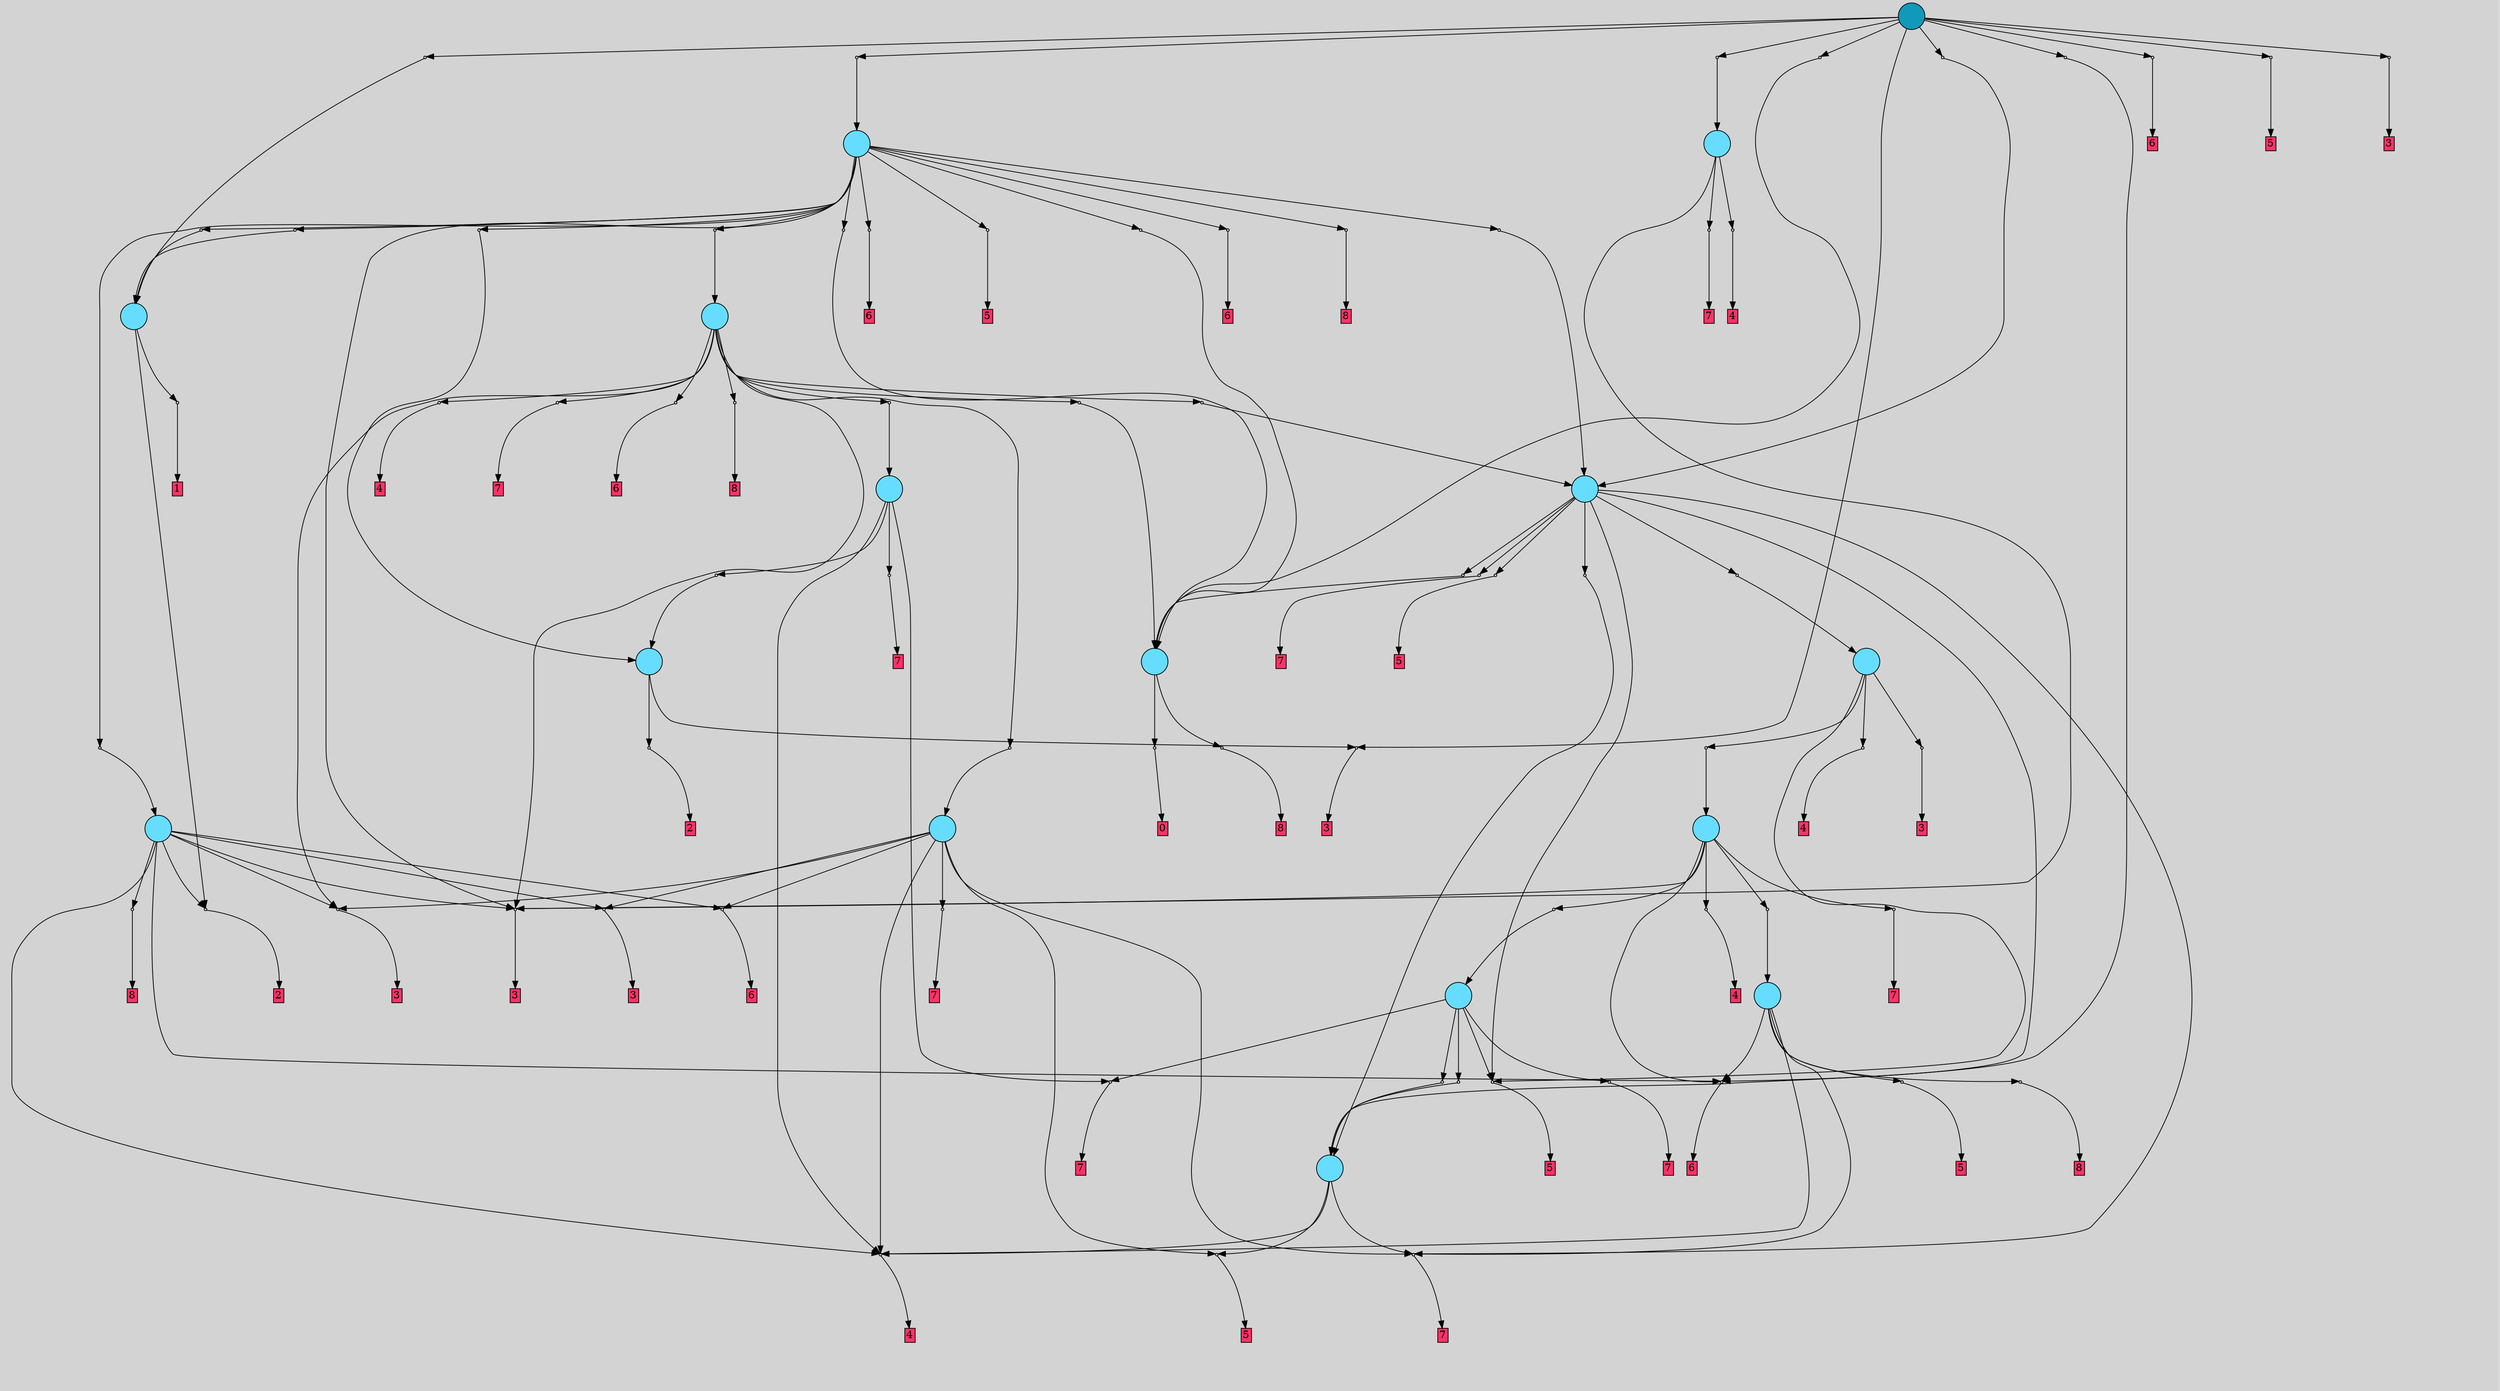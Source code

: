 // File exported with GEGELATI v1.3.1
// On the 2024-04-03 06:16:53
// With the File::TPGGraphDotExporter
digraph{
	graph[pad = "0.212, 0.055" bgcolor = lightgray]
	node[shape=circle style = filled label = ""]
		T1 [fillcolor="#66ddff"]
		T2 [fillcolor="#66ddff"]
		T3 [fillcolor="#66ddff"]
		T4 [fillcolor="#66ddff"]
		T8 [fillcolor="#66ddff"]
		T19 [fillcolor="#66ddff"]
		T55 [fillcolor="#66ddff"]
		T66 [fillcolor="#66ddff"]
		T83 [fillcolor="#66ddff"]
		T88 [fillcolor="#66ddff"]
		T117 [fillcolor="#66ddff"]
		T147 [fillcolor="#66ddff"]
		T175 [fillcolor="#66ddff"]
		T254 [fillcolor="#66ddff"]
		T634 [fillcolor="#66ddff"]
		T643 [fillcolor="#1199bb"]
		P15731 [fillcolor="#cccccc" shape=point] //
		I15731 [shape=box style=invis label="6|3&1|4#2|0&#92;n5|6&0|1#3|7&#92;n2|2&0|0#0|0&#92;n5|4&0|3#1|1&#92;n5|2&2|5#3|4&#92;n5|4&4|0#0|1&#92;n1|2&1|3#1|5&#92;n8|4&3|0#0|0&#92;n4|6&2|6#3|2&#92;n0|2&2|6#4|4&#92;n"]
		P15731 -> I15731[style=invis]
		A9528 [fillcolor="#ff3366" shape=box margin=0.03 width=0 height=0 label="1"]
		T1 -> P15731 -> A9528
		P15732 [fillcolor="#cccccc" shape=point] //
		I15732 [shape=box style=invis label="3|3&0|3#2|3&#92;n0|6&2|4#1|6&#92;n8|3&3|1#3|7&#92;n5|4&2|7#4|1&#92;n2|6&2|0#1|2&#92;n5|1&1|4#1|1&#92;n5|2&4|2#0|4&#92;n"]
		P15732 -> I15732[style=invis]
		A9529 [fillcolor="#ff3366" shape=box margin=0.03 width=0 height=0 label="2"]
		T1 -> P15732 -> A9529
		P15733 [fillcolor="#cccccc" shape=point] //
		I15733 [shape=box style=invis label="7|5&1|1#4|7&#92;n1|3&0|0#4|5&#92;n0|6&4|5#4|4&#92;n7|5&2|0#4|0&#92;n2|1&0|2#3|7&#92;n2|0&2|1#4|7&#92;n"]
		P15733 -> I15733[style=invis]
		A9530 [fillcolor="#ff3366" shape=box margin=0.03 width=0 height=0 label="2"]
		T2 -> P15733 -> A9530
		P15734 [fillcolor="#cccccc" shape=point] //
		I15734 [shape=box style=invis label="8|5&1|1#2|4&#92;n3|6&3|2#0|3&#92;n5|0&0|7#1|1&#92;n3|1&4|2#3|4&#92;n3|2&2|3#0|6&#92;n2|6&3|7#3|5&#92;n8|1&3|5#1|4&#92;n"]
		P15734 -> I15734[style=invis]
		A9531 [fillcolor="#ff3366" shape=box margin=0.03 width=0 height=0 label="3"]
		T2 -> P15734 -> A9531
		P15735 [fillcolor="#cccccc" shape=point] //
		I15735 [shape=box style=invis label="1|7&0|1#0|1&#92;n6|3&1|3#0|5&#92;n"]
		P15735 -> I15735[style=invis]
		A9532 [fillcolor="#ff3366" shape=box margin=0.03 width=0 height=0 label="3"]
		T3 -> P15735 -> A9532
		P15736 [fillcolor="#cccccc" shape=point] //
		I15736 [shape=box style=invis label="5|4&2|5#4|0&#92;n0|7&3|5#4|3&#92;n1|5&3|3#2|4&#92;n8|1&1|6#1|5&#92;n6|4&4|2#2|4&#92;n6|4&2|4#1|3&#92;n8|4&1|7#2|7&#92;n6|1&3|7#3|5&#92;n1|0&4|4#3|5&#92;n6|3&2|4#0|3&#92;n"]
		P15736 -> I15736[style=invis]
		A9533 [fillcolor="#ff3366" shape=box margin=0.03 width=0 height=0 label="4"]
		T3 -> P15736 -> A9533
		P15737 [fillcolor="#cccccc" shape=point] //
		I15737 [shape=box style=invis label="0|2&1|1#4|7&#92;n3|5&2|7#1|0&#92;n5|2&0|6#3|3&#92;n8|6&4|6#3|1&#92;n4|0&4|6#0|1&#92;n7|6&1|4#1|2&#92;n"]
		P15737 -> I15737[style=invis]
		A9534 [fillcolor="#ff3366" shape=box margin=0.03 width=0 height=0 label="4"]
		T4 -> P15737 -> A9534
		P15738 [fillcolor="#cccccc" shape=point] //
		I15738 [shape=box style=invis label="6|2&0|1#3|7&#92;n7|7&4|2#2|5&#92;n0|4&4|1#2|3&#92;n3|6&2|6#4|7&#92;n4|3&1|7#3|2&#92;n3|6&1|6#3|1&#92;n4|4&4|5#2|2&#92;n6|2&2|3#3|3&#92;n2|6&3|7#0|0&#92;n"]
		P15738 -> I15738[style=invis]
		A9535 [fillcolor="#ff3366" shape=box margin=0.03 width=0 height=0 label="5"]
		T4 -> P15738 -> A9535
		P15739 [fillcolor="#cccccc" shape=point] //
		I15739 [shape=box style=invis label="7|4&2|0#3|7&#92;n"]
		P15739 -> I15739[style=invis]
		A9536 [fillcolor="#ff3366" shape=box margin=0.03 width=0 height=0 label="8"]
		T8 -> P15739 -> A9536
		P15740 [fillcolor="#cccccc" shape=point] //
		I15740 [shape=box style=invis label="4|7&4|5#3|7&#92;n6|0&4|6#2|6&#92;n2|1&3|2#2|3&#92;n4|6&3|5#4|6&#92;n1|3&4|3#1|5&#92;n1|0&1|6#4|0&#92;n0|6&3|6#3|2&#92;n6|3&4|6#4|5&#92;n"]
		P15740 -> I15740[style=invis]
		A9537 [fillcolor="#ff3366" shape=box margin=0.03 width=0 height=0 label="0"]
		T8 -> P15740 -> A9537
		P15741 [fillcolor="#cccccc" shape=point] //
		I15741 [shape=box style=invis label="5|1&3|1#1|2&#92;n2|5&2|7#2|3&#92;n5|4&3|6#1|6&#92;n5|5&1|0#2|2&#92;n6|1&4|3#2|1&#92;n8|0&2|0#2|4&#92;n"]
		P15741 -> I15741[style=invis]
		A9538 [fillcolor="#ff3366" shape=box margin=0.03 width=0 height=0 label="7"]
		T3 -> P15741 -> A9538
		P15742 [fillcolor="#cccccc" shape=point] //
		I15742 [shape=box style=invis label="7|7&4|1#3|5&#92;n7|4&3|3#2|0&#92;n4|2&3|4#1|1&#92;n4|2&0|3#0|1&#92;n2|7&3|7#0|4&#92;n0|5&0|3#2|2&#92;n0|2&0|1#0|7&#92;n4|5&3|5#1|0&#92;n5|7&3|4#2|2&#92;n"]
		P15742 -> I15742[style=invis]
		A9539 [fillcolor="#ff3366" shape=box margin=0.03 width=0 height=0 label="7"]
		T4 -> P15742 -> A9539
		T19 -> P15737
		P15743 [fillcolor="#cccccc" shape=point] //
		I15743 [shape=box style=invis label="6|2&0|1#3|7&#92;n7|7&4|2#2|5&#92;n0|4&4|1#2|3&#92;n1|0&3|5#1|5&#92;n3|6&2|6#4|7&#92;n4|3&1|7#3|2&#92;n4|4&4|5#2|2&#92;n3|6&1|6#3|1&#92;n6|2&2|3#3|3&#92;n2|0&3|7#0|0&#92;n"]
		P15743 -> I15743[style=invis]
		A9540 [fillcolor="#ff3366" shape=box margin=0.03 width=0 height=0 label="5"]
		T19 -> P15743 -> A9540
		P15744 [fillcolor="#cccccc" shape=point] //
		I15744 [shape=box style=invis label="4|7&1|1#1|7&#92;n1|1&0|6#2|1&#92;n7|1&4|2#4|1&#92;n1|3&3|7#1|5&#92;n3|6&0|0#1|0&#92;n4|6&2|7#3|5&#92;n"]
		P15744 -> I15744[style=invis]
		A9541 [fillcolor="#ff3366" shape=box margin=0.03 width=0 height=0 label="6"]
		T19 -> P15744 -> A9541
		T19 -> P15742
		P15745 [fillcolor="#cccccc" shape=point] //
		I15745 [shape=box style=invis label="7|7&3|3#1|5&#92;n7|4&2|0#3|7&#92;n"]
		P15745 -> I15745[style=invis]
		A9542 [fillcolor="#ff3366" shape=box margin=0.03 width=0 height=0 label="8"]
		T19 -> P15745 -> A9542
		P15746 [fillcolor="#cccccc" shape=point] //
		I15746 [shape=box style=invis label="4|5&3|5#1|0&#92;n1|0&1|7#4|6&#92;n5|4&3|3#2|0&#92;n4|2&3|4#1|1&#92;n2|7&3|7#0|4&#92;n0|5&0|3#2|2&#92;n0|2&0|1#0|7&#92;n7|7&4|1#3|5&#92;n5|7&3|4#2|2&#92;n"]
		P15746 -> I15746[style=invis]
		A9543 [fillcolor="#ff3366" shape=box margin=0.03 width=0 height=0 label="7"]
		T55 -> P15746 -> A9543
		T55 -> P15737
		P15747 [fillcolor="#cccccc" shape=point] //
		I15747 [shape=box style=invis label="7|7&4|1#3|5&#92;n0|5&0|3#2|2&#92;n7|4&3|3#2|0&#92;n5|2&3|4#1|1&#92;n4|2&0|3#0|1&#92;n2|7&3|7#0|4&#92;n0|0&1|7#2|1&#92;n0|2&0|1#0|7&#92;n4|5&3|5#1|0&#92;n5|7&3|4#2|2&#92;n"]
		P15747 -> I15747[style=invis]
		A9544 [fillcolor="#ff3366" shape=box margin=0.03 width=0 height=0 label="7"]
		T55 -> P15747 -> A9544
		P15748 [fillcolor="#cccccc" shape=point] //
		I15748 [shape=box style=invis label="8|5&0|1#2|4&#92;n3|6&0|2#0|3&#92;n5|6&0|7#2|1&#92;n5|5&0|5#3|0&#92;n2|6&3|7#3|5&#92;n5|0&1|0#3|2&#92;n8|1&3|5#1|4&#92;n"]
		P15748 -> I15748[style=invis]
		T55 -> P15748 -> T2
		P15749 [fillcolor="#cccccc" shape=point] //
		I15749 [shape=box style=invis label="7|0&3|5#0|4&#92;n1|4&4|1#2|3&#92;n8|3&2|5#2|6&#92;n4|4&4|5#0|2&#92;n4|3&1|7#3|2&#92;n8|3&0|4#1|1&#92;n2|6&3|7#0|0&#92;n6|2&2|3#3|3&#92;n6|2&0|1#1|7&#92;n"]
		P15749 -> I15749[style=invis]
		A9545 [fillcolor="#ff3366" shape=box margin=0.03 width=0 height=0 label="5"]
		T66 -> P15749 -> A9545
		P15750 [fillcolor="#cccccc" shape=point] //
		I15750 [shape=box style=invis label="8|6&3|7#0|1&#92;n5|7&0|7#4|4&#92;n5|0&3|2#4|4&#92;n0|5&4|7#4|1&#92;n5|7&0|3#4|0&#92;n7|4&3|1#2|0&#92;n2|1&0|0#2|6&#92;n6|2&0|7#0|0&#92;n0|2&4|4#2|1&#92;n5|5&3|7#0|4&#92;n"]
		P15750 -> I15750[style=invis]
		A9546 [fillcolor="#ff3366" shape=box margin=0.03 width=0 height=0 label="7"]
		T66 -> P15750 -> A9546
		T66 -> P15747
		P15751 [fillcolor="#cccccc" shape=point] //
		I15751 [shape=box style=invis label="4|7&4|5#3|7&#92;n0|6&3|6#3|2&#92;n2|1&3|2#2|3&#92;n1|3&4|3#1|5&#92;n1|0&1|6#0|0&#92;n3|7&1|2#4|1&#92;n6|0&4|6#2|6&#92;n6|3&4|6#4|5&#92;n"]
		P15751 -> I15751[style=invis]
		T66 -> P15751 -> T4
		P15752 [fillcolor="#cccccc" shape=point] //
		I15752 [shape=box style=invis label="1|0&1|6#4|0&#92;n6|0&4|6#2|6&#92;n2|1&3|2#2|3&#92;n4|6&3|5#4|6&#92;n1|3&4|3#1|5&#92;n4|7&4|5#3|7&#92;n0|6&3|6#3|2&#92;n6|0&2|1#3|4&#92;n"]
		P15752 -> I15752[style=invis]
		T66 -> P15752 -> T4
		T83 -> P15737
		P15753 [fillcolor="#cccccc" shape=point] //
		I15753 [shape=box style=invis label="3|0&3|1#2|6&#92;n3|0&3|2#0|3&#92;n3|2&2|3#0|6&#92;n8|5&0|1#2|4&#92;n8|1&3|5#1|4&#92;n2|6&3|7#3|5&#92;n"]
		P15753 -> I15753[style=invis]
		A9547 [fillcolor="#ff3366" shape=box margin=0.03 width=0 height=0 label="3"]
		T83 -> P15753 -> A9547
		P15754 [fillcolor="#cccccc" shape=point] //
		I15754 [shape=box style=invis label="8|5&0|1#2|4&#92;n5|0&0|7#1|1&#92;n2|6&3|7#3|5&#92;n4|1&2|2#2|4&#92;n3|0&3|1#2|6&#92;n8|1&3|5#1|4&#92;n3|2&2|3#0|6&#92;n"]
		P15754 -> I15754[style=invis]
		A9548 [fillcolor="#ff3366" shape=box margin=0.03 width=0 height=0 label="3"]
		T83 -> P15754 -> A9548
		T83 -> P15744
		P15755 [fillcolor="#cccccc" shape=point] //
		I15755 [shape=box style=invis label="3|0&1|7#2|6&#92;n8|2&2|0#2|6&#92;n5|3&4|3#4|4&#92;n2|5&4|5#4|2&#92;n"]
		P15755 -> I15755[style=invis]
		A9549 [fillcolor="#ff3366" shape=box margin=0.03 width=0 height=0 label="6"]
		T83 -> P15755 -> A9549
		T83 -> P15735
		P15756 [fillcolor="#cccccc" shape=point] //
		I15756 [shape=box style=invis label="2|5&0|5#4|6&#92;n7|2&3|1#3|4&#92;n6|3&0|5#4|3&#92;n2|0&2|6#3|1&#92;n4|7&2|3#2|2&#92;n6|5&4|3#2|1&#92;n0|0&3|1#1|1&#92;n6|4&1|7#3|1&#92;n1|6&1|0#1|5&#92;n8|6&2|1#2|7&#92;n"]
		P15756 -> I15756[style=invis]
		A9550 [fillcolor="#ff3366" shape=box margin=0.03 width=0 height=0 label="8"]
		T83 -> P15756 -> A9550
		T83 -> P15732
		T88 -> P15737
		T88 -> P15753
		T88 -> P15754
		T88 -> P15755
		P15757 [fillcolor="#cccccc" shape=point] //
		I15757 [shape=box style=invis label="0|5&0|3#4|2&#92;n0|0&1|7#2|1&#92;n5|2&3|4#1|1&#92;n4|2&0|3#0|1&#92;n7|7&4|1#3|5&#92;n7|4&3|3#2|0&#92;n0|2&0|1#0|7&#92;n4|5&3|5#1|0&#92;n5|7&4|4#2|2&#92;n"]
		P15757 -> I15757[style=invis]
		A9551 [fillcolor="#ff3366" shape=box margin=0.03 width=0 height=0 label="7"]
		T88 -> P15757 -> A9551
		T88 -> P15742
		T88 -> P15738
		P15758 [fillcolor="#cccccc" shape=point] //
		I15758 [shape=box style=invis label="0|6&0|7#2|6&#92;n2|0&4|1#1|7&#92;n3|2&4|4#0|6&#92;n1|2&2|7#3|1&#92;n6|1&3|7#0|4&#92;n6|7&4|1#3|6&#92;n1|7&4|5#0|5&#92;n2|7&2|7#4|5&#92;n0|1&1|3#3|6&#92;n"]
		P15758 -> I15758[style=invis]
		A9552 [fillcolor="#ff3366" shape=box margin=0.03 width=0 height=0 label="7"]
		T117 -> P15758 -> A9552
		P15759 [fillcolor="#cccccc" shape=point] //
		I15759 [shape=box style=invis label="5|2&3|5#4|0&#92;n6|5&2|2#1|7&#92;n6|0&3|2#2|2&#92;n4|3&4|7#1|3&#92;n5|2&1|0#3|3&#92;n6|2&1|6#4|1&#92;n1|5&0|4#0|5&#92;n2|6&3|0#4|1&#92;n"]
		P15759 -> I15759[style=invis]
		A9553 [fillcolor="#ff3366" shape=box margin=0.03 width=0 height=0 label="4"]
		T117 -> P15759 -> A9553
		T117 -> P15735
		P15760 [fillcolor="#cccccc" shape=point] //
		I15760 [shape=box style=invis label="3|3&3|1#2|0&#92;n1|2&3|4#4|2&#92;n2|7&1|5#3|6&#92;n3|4&4|6#1|6&#92;n0|2&0|1#0|7&#92;n1|4&0|1#0|3&#92;n6|2&3|4#1|1&#92;n3|1&3|5#0|4&#92;n7|4&1|5#2|3&#92;n8|0&0|6#1|1&#92;n"]
		P15760 -> I15760[style=invis]
		T117 -> P15760 -> T66
		T117 -> P15744
		P15761 [fillcolor="#cccccc" shape=point] //
		I15761 [shape=box style=invis label="5|2&3|7#4|7&#92;n2|7&4|0#2|1&#92;n8|0&3|5#2|7&#92;n4|6&2|5#0|2&#92;n"]
		P15761 -> I15761[style=invis]
		T117 -> P15761 -> T19
		P15762 [fillcolor="#cccccc" shape=point] //
		I15762 [shape=box style=invis label="8|5&1|1#2|4&#92;n3|5&4|1#1|2&#92;n5|0&0|7#1|1&#92;n3|6&3|2#0|3&#92;n3|1&4|2#3|4&#92;n3|2&2|3#0|6&#92;n8|6&3|7#3|5&#92;n8|1&3|5#1|4&#92;n"]
		P15762 -> I15762[style=invis]
		T147 -> P15762 -> T117
		P15763 [fillcolor="#cccccc" shape=point] //
		I15763 [shape=box style=invis label="1|5&4|4#3|5&#92;n0|7&3|5#4|3&#92;n1|5&3|3#2|4&#92;n8|1&1|6#1|5&#92;n6|4&4|2#2|4&#92;n6|4&2|4#1|3&#92;n8|4&1|7#2|7&#92;n5|4&2|5#4|0&#92;n6|3&2|4#0|3&#92;n"]
		P15763 -> I15763[style=invis]
		A9554 [fillcolor="#ff3366" shape=box margin=0.03 width=0 height=0 label="4"]
		T147 -> P15763 -> A9554
		T147 -> P15749
		P15764 [fillcolor="#cccccc" shape=point] //
		I15764 [shape=box style=invis label="8|5&0|1#2|4&#92;n3|6&3|2#0|3&#92;n5|0&0|7#1|1&#92;n3|2&2|3#0|6&#92;n3|0&3|1#2|6&#92;n8|1&3|5#1|4&#92;n2|6&3|7#3|5&#92;n"]
		P15764 -> I15764[style=invis]
		A9555 [fillcolor="#ff3366" shape=box margin=0.03 width=0 height=0 label="3"]
		T147 -> P15764 -> A9555
		T175 -> P15749
		T175 -> P15742
		P15765 [fillcolor="#cccccc" shape=point] //
		I15765 [shape=box style=invis label="6|3&4|6#4|5&#92;n0|6&3|6#3|2&#92;n2|1&3|2#2|3&#92;n1|3&4|3#1|5&#92;n8|7&3|2#0|4&#92;n1|0&1|6#0|0&#92;n3|7&1|2#4|1&#92;n4|7&4|5#3|7&#92;n"]
		P15765 -> I15765[style=invis]
		T175 -> P15765 -> T4
		P15766 [fillcolor="#cccccc" shape=point] //
		I15766 [shape=box style=invis label="8|4&0|7#2|5&#92;n1|2&4|1#4|3&#92;n2|2&4|4#0|0&#92;n2|5&4|1#1|4&#92;n1|1&3|3#3|4&#92;n2|0&3|4#0|3&#92;n5|3&0|0#0|2&#92;n5|0&4|1#3|0&#92;n6|7&2|0#1|1&#92;n4|3&2|7#2|5&#92;n"]
		P15766 -> I15766[style=invis]
		T175 -> P15766 -> T8
		P15767 [fillcolor="#cccccc" shape=point] //
		I15767 [shape=box style=invis label="7|7&4|1#3|5&#92;n8|0&3|4#4|5&#92;n4|6&3|4#1|1&#92;n4|2&0|3#0|1&#92;n7|3&3|1#3|0&#92;n2|7&3|7#0|4&#92;n0|1&0|1#0|7&#92;n0|5&0|3#2|2&#92;n5|7&3|4#2|2&#92;n4|5&3|5#1|0&#92;n"]
		P15767 -> I15767[style=invis]
		A9556 [fillcolor="#ff3366" shape=box margin=0.03 width=0 height=0 label="7"]
		T175 -> P15767 -> A9556
		P15768 [fillcolor="#cccccc" shape=point] //
		I15768 [shape=box style=invis label="4|6&3|5#4|6&#92;n4|7&4|5#3|7&#92;n6|0&4|6#2|6&#92;n2|1&3|2#2|3&#92;n6|7&2|3#0|7&#92;n1|3&4|7#1|5&#92;n1|0&2|0#3|4&#92;n6|3&4|6#4|5&#92;n0|6&1|6#3|2&#92;n"]
		P15768 -> I15768[style=invis]
		T175 -> P15768 -> T147
		T175 -> P15744
		P15769 [fillcolor="#cccccc" shape=point] //
		I15769 [shape=box style=invis label="8|3&2|5#2|6&#92;n1|2&2|5#4|1&#92;n1|4&4|1#2|3&#92;n7|0&3|5#0|4&#92;n4|4&4|5#0|2&#92;n4|3&1|7#1|2&#92;n8|3&0|4#1|1&#92;n2|6&3|7#0|0&#92;n6|2&2|3#3|3&#92;n6|2&0|1#1|7&#92;n"]
		P15769 -> I15769[style=invis]
		A9557 [fillcolor="#ff3366" shape=box margin=0.03 width=0 height=0 label="5"]
		T175 -> P15769 -> A9557
		P15770 [fillcolor="#cccccc" shape=point] //
		I15770 [shape=box style=invis label="1|2&4|0#2|2&#92;n3|1&3|2#1|7&#92;n4|5&3|5#1|0&#92;n3|3&1|2#4|7&#92;n2|7&0|3#3|6&#92;n4|2&3|4#4|2&#92;n6|0&3|0#4|7&#92;n7|4&4|6#3|6&#92;n5|7&3|4#1|0&#92;n"]
		P15770 -> I15770[style=invis]
		T254 -> P15770 -> T88
		P15771 [fillcolor="#cccccc" shape=point] //
		I15771 [shape=box style=invis label="5|4&2|5#4|0&#92;n0|7&3|5#4|3&#92;n5|0&4|4#3|5&#92;n8|1&1|6#1|5&#92;n6|4&4|2#2|4&#92;n6|4&2|4#1|3&#92;n8|4&1|7#2|7&#92;n1|5&3|3#2|4&#92;n6|1&3|7#4|5&#92;n6|3&2|4#0|3&#92;n"]
		P15771 -> I15771[style=invis]
		A9558 [fillcolor="#ff3366" shape=box margin=0.03 width=0 height=0 label="4"]
		T254 -> P15771 -> A9558
		P15772 [fillcolor="#cccccc" shape=point] //
		I15772 [shape=box style=invis label="5|3&0|0#0|2&#92;n1|2&4|1#4|3&#92;n2|5&2|1#1|4&#92;n1|1&3|3#3|4&#92;n5|0&0|1#3|0&#92;n3|1&3|6#4|4&#92;n2|2&2|4#0|3&#92;n2|2&4|4#0|0&#92;n5|3&4|7#4|6&#92;n"]
		P15772 -> I15772[style=invis]
		T254 -> P15772 -> T8
		P15773 [fillcolor="#cccccc" shape=point] //
		I15773 [shape=box style=invis label="7|7&4|1#3|5&#92;n7|4&3|3#2|0&#92;n4|2&0|3#0|1&#92;n4|1&4|6#4|1&#92;n4|7&3|5#3|0&#92;n8|0&3|4#2|0&#92;n2|7&3|7#0|4&#92;n0|5&0|3#2|2&#92;n5|7&3|4#2|2&#92;n"]
		P15773 -> I15773[style=invis]
		A9559 [fillcolor="#ff3366" shape=box margin=0.03 width=0 height=0 label="7"]
		T254 -> P15773 -> A9559
		P15774 [fillcolor="#cccccc" shape=point] //
		I15774 [shape=box style=invis label="7|0&4|0#4|2&#92;n"]
		P15774 -> I15774[style=invis]
		A9560 [fillcolor="#ff3366" shape=box margin=0.03 width=0 height=0 label="6"]
		T254 -> P15774 -> A9560
		P15775 [fillcolor="#cccccc" shape=point] //
		I15775 [shape=box style=invis label="7|0&3|2#2|3&#92;n0|5&2|0#3|2&#92;n7|3&2|3#0|5&#92;n"]
		P15775 -> I15775[style=invis]
		T254 -> P15775 -> T55
		P15776 [fillcolor="#cccccc" shape=point] //
		I15776 [shape=box style=invis label="6|3&1|3#0|5&#92;n3|0&4|4#0|4&#92;n"]
		P15776 -> I15776[style=invis]
		T254 -> P15776 -> T175
		T254 -> P15735
		T254 -> P15753
		P15777 [fillcolor="#cccccc" shape=point] //
		I15777 [shape=box style=invis label="4|0&4|0#3|3&#92;n4|5&4|1#4|0&#92;n"]
		P15777 -> I15777[style=invis]
		A9561 [fillcolor="#ff3366" shape=box margin=0.03 width=0 height=0 label="8"]
		T254 -> P15777 -> A9561
		P15778 [fillcolor="#cccccc" shape=point] //
		I15778 [shape=box style=invis label="7|7&4|1#3|5&#92;n4|2&0|3#0|1&#92;n4|1&4|6#4|1&#92;n0|5&0|3#2|2&#92;n5|7&3|4#2|2&#92;n8|7&3|7#0|4&#92;n4|7&3|5#3|0&#92;n8|0&3|5#2|0&#92;n"]
		P15778 -> I15778[style=invis]
		T634 -> P15778 -> T1
		P15779 [fillcolor="#cccccc" shape=point] //
		I15779 [shape=box style=invis label="6|1&4|4#3|2&#92;n3|0&4|4#0|4&#92;n6|5&1|3#0|5&#92;n4|0&4|3#3|1&#92;n"]
		P15779 -> I15779[style=invis]
		T634 -> P15779 -> T175
		T634 -> P15735
		P15780 [fillcolor="#cccccc" shape=point] //
		I15780 [shape=box style=invis label="4|1&2|6#2|5&#92;n0|2&0|3#3|3&#92;n0|1&1|5#4|0&#92;n0|0&4|5#0|2&#92;n7|1&4|2#1|1&#92;n7|1&2|1#3|0&#92;n4|5&2|7#1|0&#92;n"]
		P15780 -> I15780[style=invis]
		A9562 [fillcolor="#ff3366" shape=box margin=0.03 width=0 height=0 label="6"]
		T634 -> P15780 -> A9562
		P15781 [fillcolor="#cccccc" shape=point] //
		I15781 [shape=box style=invis label="1|4&2|7#0|5&#92;n6|5&3|7#3|0&#92;n5|0&2|5#3|3&#92;n5|7&3|3#0|6&#92;n"]
		P15781 -> I15781[style=invis]
		T634 -> P15781 -> T2
		P15782 [fillcolor="#cccccc" shape=point] //
		I15782 [shape=box style=invis label="1|4&4|6#0|5&#92;n6|3&3|3#3|2&#92;n0|1&0|4#4|7&#92;n4|3&2|2#4|1&#92;n8|6&1|1#0|5&#92;n2|0&3|6#1|0&#92;n8|4&1|3#2|2&#92;n3|4&4|0#3|3&#92;n4|1&3|4#1|5&#92;n4|1&2|7#3|3&#92;n"]
		P15782 -> I15782[style=invis]
		T634 -> P15782 -> T254
		P15783 [fillcolor="#cccccc" shape=point] //
		I15783 [shape=box style=invis label="2|6&3|7#0|0&#92;n7|0&4|5#0|2&#92;n1|0&4|3#3|5&#92;n4|3&1|7#3|1&#92;n7|2&1|1#3|2&#92;n8|3&2|5#2|2&#92;n8|3&0|5#1|1&#92;n4|4&4|5#0|2&#92;n6|2&2|3#3|3&#92;n6|2&0|1#1|7&#92;n"]
		P15783 -> I15783[style=invis]
		A9563 [fillcolor="#ff3366" shape=box margin=0.03 width=0 height=0 label="5"]
		T634 -> P15783 -> A9563
		P15784 [fillcolor="#cccccc" shape=point] //
		I15784 [shape=box style=invis label="1|4&4|1#2|3&#92;n8|7&2|5#2|6&#92;n2|6&3|7#0|7&#92;n6|2&2|3#3|3&#92;n4|3&1|7#1|2&#92;n5|2&0|6#3|2&#92;n8|3&0|4#1|1&#92;n7|0&3|5#0|4&#92;n1|4&4|5#0|2&#92;n6|2&0|1#1|7&#92;n"]
		P15784 -> I15784[style=invis]
		T634 -> P15784 -> T1
		P15785 [fillcolor="#cccccc" shape=point] //
		I15785 [shape=box style=invis label="4|7&1|1#1|7&#92;n2|0&3|5#3|4&#92;n7|1&4|2#4|1&#92;n1|1&0|6#2|1&#92;n1|3&3|7#1|5&#92;n3|6&0|0#1|0&#92;n4|6&2|7#3|5&#92;n"]
		P15785 -> I15785[style=invis]
		A9564 [fillcolor="#ff3366" shape=box margin=0.03 width=0 height=0 label="6"]
		T634 -> P15785 -> A9564
		P15786 [fillcolor="#cccccc" shape=point] //
		I15786 [shape=box style=invis label="1|3&4|2#2|2&#92;n7|2&4|7#3|6&#92;n7|1&4|2#4|1&#92;n4|6&1|1#1|2&#92;n1|1&0|0#2|1&#92;n0|0&1|6#2|3&#92;n"]
		P15786 -> I15786[style=invis]
		T634 -> P15786 -> T8
		P15787 [fillcolor="#cccccc" shape=point] //
		I15787 [shape=box style=invis label="1|0&1|0#1|5&#92;n2|5&0|5#4|6&#92;n6|4&1|7#1|3&#92;n6|3&4|5#4|3&#92;n4|7&2|3#2|2&#92;n6|5&4|3#2|1&#92;n0|0&3|1#1|6&#92;n6|4&1|0#3|1&#92;n7|2&3|1#3|4&#92;n8|6&2|1#2|7&#92;n"]
		P15787 -> I15787[style=invis]
		A9565 [fillcolor="#ff3366" shape=box margin=0.03 width=0 height=0 label="8"]
		T634 -> P15787 -> A9565
		P15788 [fillcolor="#cccccc" shape=point] //
		I15788 [shape=box style=invis label="1|0&0|6#2|3&#92;n1|3&4|2#2|2&#92;n4|6&1|1#1|7&#92;n7|1&4|2#4|1&#92;n1|1&0|0#2|1&#92;n"]
		P15788 -> I15788[style=invis]
		T634 -> P15788 -> T8
		P15789 [fillcolor="#cccccc" shape=point] //
		I15789 [shape=box style=invis label="2|5&0|5#4|6&#92;n1|0&1|0#1|5&#92;n4|7&2|3#2|2&#92;n0|0&3|1#1|1&#92;n6|4&1|0#3|1&#92;n3|6&3|4#4|6&#92;n7|2&3|1#3|4&#92;n"]
		P15789 -> I15789[style=invis]
		T634 -> P15789 -> T83
		P15790 [fillcolor="#cccccc" shape=point] //
		I15790 [shape=box style=invis label="4|6&2|7#3|5&#92;n4|6&1|1#1|7&#92;n7|1&4|2#4|1&#92;n6|3&3|1#3|2&#92;n4|0&0|6#2|3&#92;n"]
		P15790 -> I15790[style=invis]
		T643 -> P15790 -> T8
		T643 -> P15734
		P15791 [fillcolor="#cccccc" shape=point] //
		I15791 [shape=box style=invis label="4|6&2|7#3|5&#92;n2|0&3|5#3|4&#92;n1|1&0|6#2|1&#92;n7|1&4|2#0|1&#92;n8|5&4|5#0|0&#92;n1|3&1|7#1|5&#92;n4|7&1|1#1|7&#92;n"]
		P15791 -> I15791[style=invis]
		A9566 [fillcolor="#ff3366" shape=box margin=0.03 width=0 height=0 label="6"]
		T643 -> P15791 -> A9566
		P15792 [fillcolor="#cccccc" shape=point] //
		I15792 [shape=box style=invis label="0|2&1|0#4|3&#92;n8|5&1|3#4|1&#92;n6|2&3|2#4|7&#92;n6|3&4|6#4|5&#92;n8|0&3|2#0|4&#92;n4|7&4|5#3|7&#92;n2|2&3|6#0|5&#92;n6|0&1|2#4|1&#92;n"]
		P15792 -> I15792[style=invis]
		T643 -> P15792 -> T4
		P15793 [fillcolor="#cccccc" shape=point] //
		I15793 [shape=box style=invis label="2|6&3|7#0|0&#92;n7|0&4|5#0|2&#92;n1|0&4|3#3|5&#92;n4|4&4|5#0|2&#92;n7|2&1|1#3|2&#92;n8|3&2|5#2|2&#92;n8|3&0|5#1|1&#92;n4|3&1|7#3|1&#92;n6|0&2|3#3|3&#92;n6|2&0|1#1|7&#92;n"]
		P15793 -> I15793[style=invis]
		A9567 [fillcolor="#ff3366" shape=box margin=0.03 width=0 height=0 label="5"]
		T643 -> P15793 -> A9567
		P15794 [fillcolor="#cccccc" shape=point] //
		I15794 [shape=box style=invis label="1|1&2|3#2|7&#92;n3|0&3|1#0|5&#92;n"]
		P15794 -> I15794[style=invis]
		T643 -> P15794 -> T634
		P15795 [fillcolor="#cccccc" shape=point] //
		I15795 [shape=box style=invis label="4|0&4|3#3|1&#92;n6|5&1|3#0|5&#92;n3|0&0|4#0|4&#92;n"]
		P15795 -> I15795[style=invis]
		T643 -> P15795 -> T3
		P15796 [fillcolor="#cccccc" shape=point] //
		I15796 [shape=box style=invis label="8|0&4|4#0|4&#92;n6|5&1|3#0|5&#92;n4|0&4|3#3|4&#92;n"]
		P15796 -> I15796[style=invis]
		T643 -> P15796 -> T175
		P15797 [fillcolor="#cccccc" shape=point] //
		I15797 [shape=box style=invis label="0|0&3|4#3|7&#92;n5|0&0|7#1|1&#92;n3|6&3|2#1|3&#92;n7|1&2|2#2|3&#92;n8|5&1|1#2|4&#92;n3|2&2|3#0|6&#92;n8|1&3|5#4|4&#92;n"]
		P15797 -> I15797[style=invis]
		A9568 [fillcolor="#ff3366" shape=box margin=0.03 width=0 height=0 label="3"]
		T643 -> P15797 -> A9568
		P15798 [fillcolor="#cccccc" shape=point] //
		I15798 [shape=box style=invis label="7|7&4|1#3|5&#92;n7|4&3|3#2|0&#92;n4|2&0|3#0|1&#92;n4|1&4|6#4|1&#92;n4|7&3|5#3|0&#92;n5|7&3|4#2|2&#92;n2|7&3|7#0|4&#92;n0|5&0|3#2|2&#92;n8|0&3|5#2|0&#92;n"]
		P15798 -> I15798[style=invis]
		T643 -> P15798 -> T1
		{ rank= same T643 }
}
